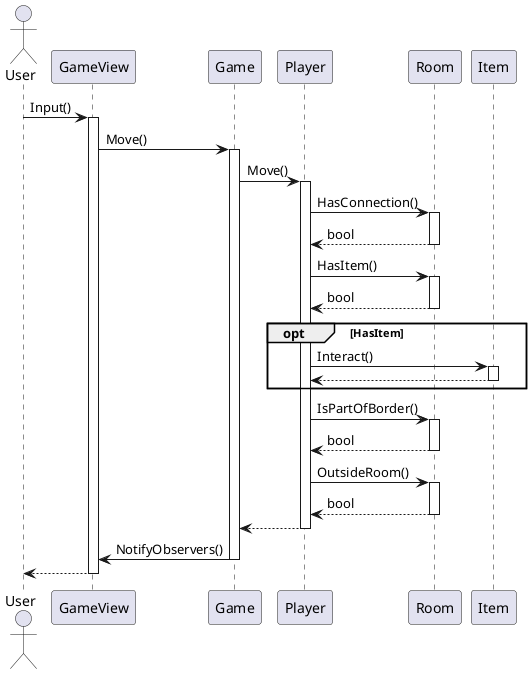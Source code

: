 @startuml

actor User
participant "GameView" as GV
participant "Game" as G
participant "Player" as P
participant "Room" as R
participant "Item" as I

User -> GV : Input()
activate GV

GV -> G : Move()
activate G

G -> P : Move()
activate P

P -> R : HasConnection()
activate R
R --> P : bool
deactivate R
P -> R : HasItem()
activate R
R --> P : bool
deactivate R

opt HasItem
P -> I : Interact()
activate I
P <-- I 
deactivate I
end

P -> R : IsPartOfBorder()
activate R
R --> P : bool
deactivate R
P -> R : OutsideRoom()
activate R
R --> P : bool
deactivate R

P --> G : 
deactivate P

G -> GV : NotifyObservers()
deactivate G

GV --> User
deactivate GV


@enduml
